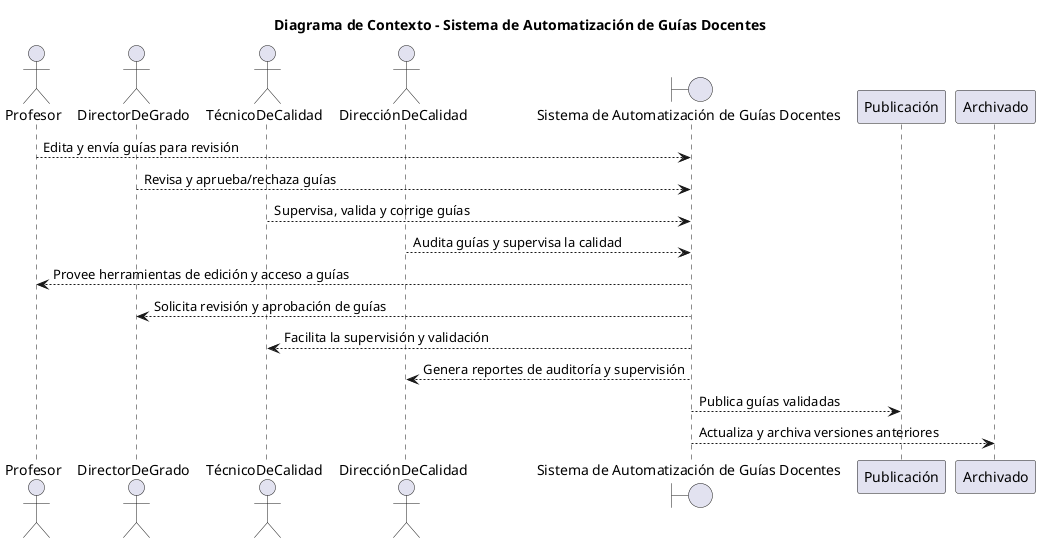 @startuml DiagramaDeContexto
title Diagrama de Contexto - Sistema de Automatización de Guías Docentes

actor Profesor as prof
actor DirectorDeGrado as dirGrado
actor TécnicoDeCalidad as tecCalidad
actor DirecciónDeCalidad as dirCalidad

boundary "Sistema de Automatización de Guías Docentes" as Sistema

prof --> Sistema : Edita y envía guías para revisión
dirGrado --> Sistema : Revisa y aprueba/rechaza guías
tecCalidad --> Sistema : Supervisa, valida y corrige guías
dirCalidad --> Sistema : Audita guías y supervisa la calidad

Sistema --> prof : Provee herramientas de edición y acceso a guías
Sistema --> dirGrado : Solicita revisión y aprobación de guías
Sistema --> tecCalidad : Facilita la supervisión y validación
Sistema --> dirCalidad : Genera reportes de auditoría y supervisión

Sistema --> Publicación : Publica guías validadas
Sistema --> Archivado : Actualiza y archiva versiones anteriores

@enduml
